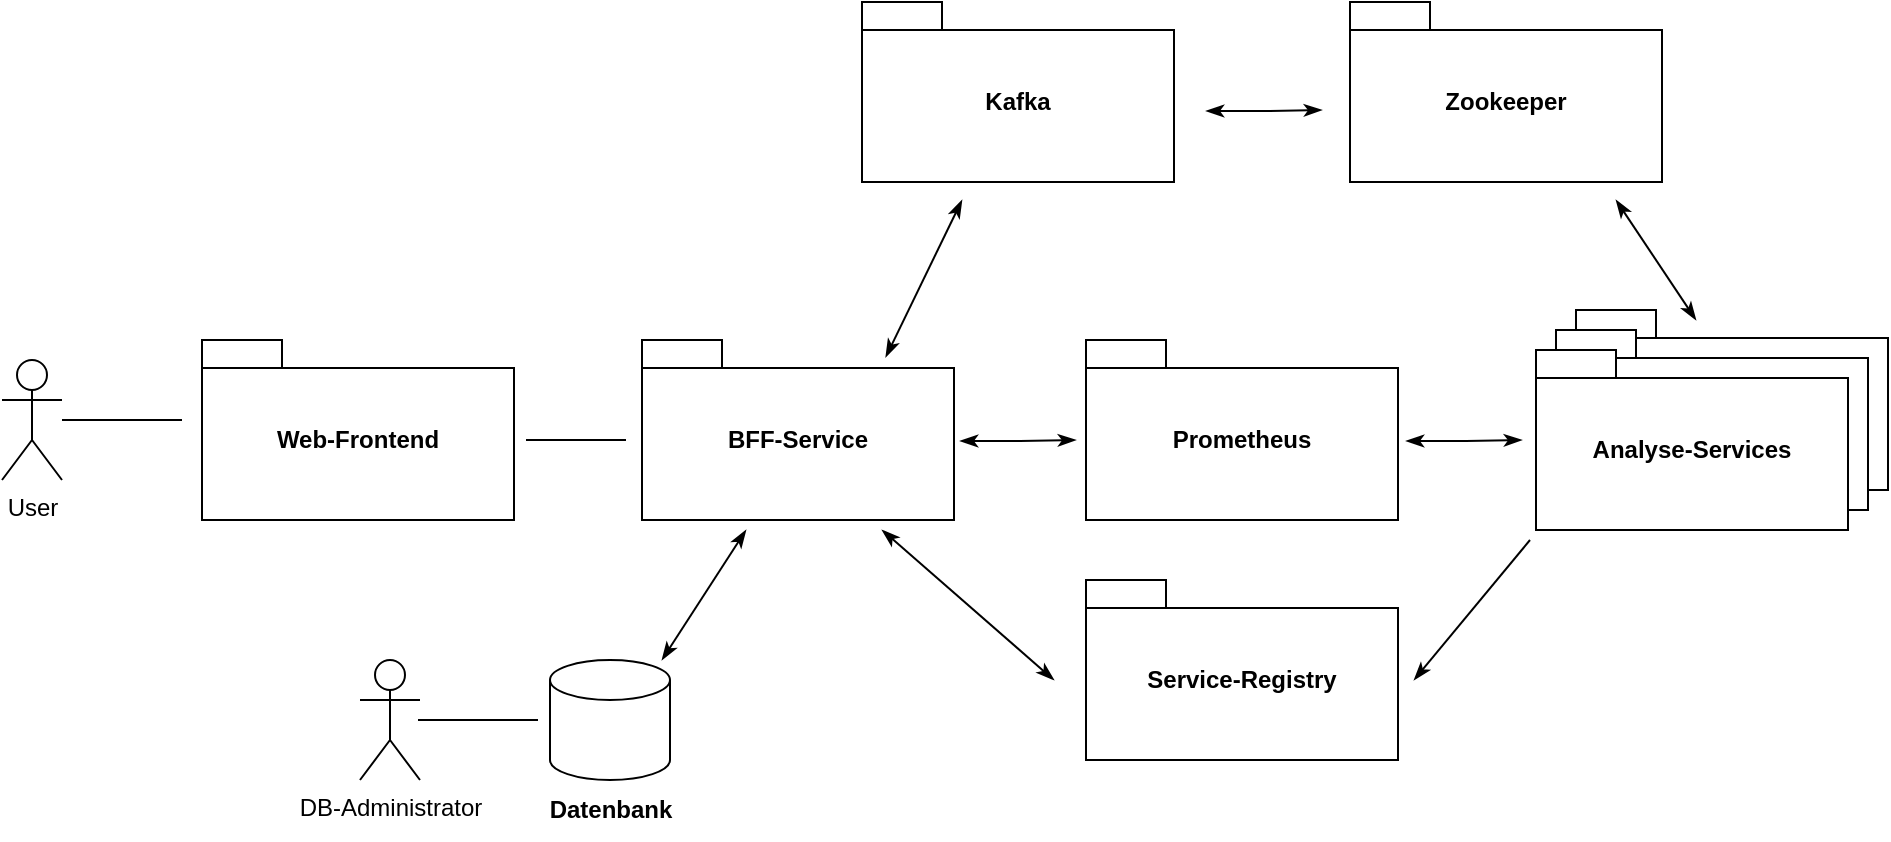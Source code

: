 <mxfile version="24.7.8">
  <diagram name="Seite-1" id="Q_oj2abkLZ0RxLxjyU_P">
    <mxGraphModel dx="1434" dy="839" grid="1" gridSize="10" guides="1" tooltips="1" connect="1" arrows="1" fold="1" page="1" pageScale="1" pageWidth="827" pageHeight="1169" math="0" shadow="0">
      <root>
        <mxCell id="0" />
        <mxCell id="1" parent="0" />
        <mxCell id="vEGXb_c6ASutbA3VxgLz-1" value="Kafka" style="shape=folder;fontStyle=1;spacingTop=10;tabWidth=40;tabHeight=14;tabPosition=left;html=1;whiteSpace=wrap;" parent="1" vertex="1">
          <mxGeometry x="464" y="181" width="156" height="90" as="geometry" />
        </mxCell>
        <mxCell id="vEGXb_c6ASutbA3VxgLz-5" style="rounded=0;orthogonalLoop=1;jettySize=auto;html=1;endArrow=none;endFill=0;" parent="1" source="vEGXb_c6ASutbA3VxgLz-2" edge="1">
          <mxGeometry relative="1" as="geometry">
            <mxPoint x="124" y="390" as="targetPoint" />
          </mxGeometry>
        </mxCell>
        <mxCell id="vEGXb_c6ASutbA3VxgLz-2" value="User" style="shape=umlActor;verticalLabelPosition=bottom;verticalAlign=top;html=1;" parent="1" vertex="1">
          <mxGeometry x="34" y="360" width="30" height="60" as="geometry" />
        </mxCell>
        <mxCell id="vEGXb_c6ASutbA3VxgLz-3" style="edgeStyle=orthogonalEdgeStyle;rounded=0;orthogonalLoop=1;jettySize=auto;html=1;exitX=0.5;exitY=1;exitDx=0;exitDy=0;exitPerimeter=0;" parent="1" source="vEGXb_c6ASutbA3VxgLz-1" target="vEGXb_c6ASutbA3VxgLz-1" edge="1">
          <mxGeometry relative="1" as="geometry" />
        </mxCell>
        <mxCell id="vEGXb_c6ASutbA3VxgLz-4" value="Web-Frontend" style="shape=folder;fontStyle=1;spacingTop=10;tabWidth=40;tabHeight=14;tabPosition=left;html=1;whiteSpace=wrap;" parent="1" vertex="1">
          <mxGeometry x="134" y="350" width="156" height="90" as="geometry" />
        </mxCell>
        <mxCell id="vEGXb_c6ASutbA3VxgLz-6" value="BFF-Service" style="shape=folder;fontStyle=1;spacingTop=10;tabWidth=40;tabHeight=14;tabPosition=left;html=1;whiteSpace=wrap;" parent="1" vertex="1">
          <mxGeometry x="354" y="350" width="156" height="90" as="geometry" />
        </mxCell>
        <mxCell id="vEGXb_c6ASutbA3VxgLz-10" value="" style="group" parent="1" vertex="1" connectable="0">
          <mxGeometry x="801" y="335" width="176" height="110" as="geometry" />
        </mxCell>
        <mxCell id="vEGXb_c6ASutbA3VxgLz-7" value="Algorithmen" style="shape=folder;fontStyle=1;spacingTop=10;tabWidth=40;tabHeight=14;tabPosition=left;html=1;whiteSpace=wrap;" parent="vEGXb_c6ASutbA3VxgLz-10" vertex="1">
          <mxGeometry x="20" width="156" height="90" as="geometry" />
        </mxCell>
        <mxCell id="vEGXb_c6ASutbA3VxgLz-8" value="Algorithmen" style="shape=folder;fontStyle=1;spacingTop=10;tabWidth=40;tabHeight=14;tabPosition=left;html=1;whiteSpace=wrap;" parent="vEGXb_c6ASutbA3VxgLz-10" vertex="1">
          <mxGeometry x="10" y="10" width="156" height="90" as="geometry" />
        </mxCell>
        <mxCell id="vEGXb_c6ASutbA3VxgLz-9" value="Analyse-Services" style="shape=folder;fontStyle=1;spacingTop=10;tabWidth=40;tabHeight=14;tabPosition=left;html=1;whiteSpace=wrap;" parent="vEGXb_c6ASutbA3VxgLz-10" vertex="1">
          <mxGeometry y="20" width="156" height="90" as="geometry" />
        </mxCell>
        <mxCell id="vEGXb_c6ASutbA3VxgLz-11" value="Service-Registry" style="shape=folder;fontStyle=1;spacingTop=10;tabWidth=40;tabHeight=14;tabPosition=left;html=1;whiteSpace=wrap;" parent="1" vertex="1">
          <mxGeometry x="576" y="470" width="156" height="90" as="geometry" />
        </mxCell>
        <mxCell id="vEGXb_c6ASutbA3VxgLz-12" style="rounded=0;orthogonalLoop=1;jettySize=auto;html=1;endArrow=none;endFill=0;" parent="1" edge="1">
          <mxGeometry relative="1" as="geometry">
            <mxPoint x="346" y="400" as="targetPoint" />
            <mxPoint x="296" y="400" as="sourcePoint" />
          </mxGeometry>
        </mxCell>
        <mxCell id="vEGXb_c6ASutbA3VxgLz-13" style="rounded=0;orthogonalLoop=1;jettySize=auto;html=1;endArrow=classicThin;endFill=1;startArrow=classicThin;startFill=1;entryX=0.781;entryY=0.096;entryDx=0;entryDy=0;entryPerimeter=0;" parent="1" target="vEGXb_c6ASutbA3VxgLz-6" edge="1">
          <mxGeometry relative="1" as="geometry">
            <mxPoint x="434" y="340" as="targetPoint" />
            <mxPoint x="514" y="280" as="sourcePoint" />
          </mxGeometry>
        </mxCell>
        <mxCell id="vEGXb_c6ASutbA3VxgLz-14" style="rounded=0;orthogonalLoop=1;jettySize=auto;html=1;endArrow=classicThin;endFill=1;startArrow=classicThin;startFill=1;" parent="1" edge="1">
          <mxGeometry relative="1" as="geometry">
            <mxPoint x="881" y="340" as="targetPoint" />
            <mxPoint x="841" y="280" as="sourcePoint" />
          </mxGeometry>
        </mxCell>
        <mxCell id="vEGXb_c6ASutbA3VxgLz-15" style="rounded=0;orthogonalLoop=1;jettySize=auto;html=1;endArrow=classicThin;endFill=1;startArrow=classicThin;startFill=1;" parent="1" edge="1">
          <mxGeometry relative="1" as="geometry">
            <mxPoint x="560" y="520" as="targetPoint" />
            <mxPoint x="474" y="445" as="sourcePoint" />
          </mxGeometry>
        </mxCell>
        <mxCell id="vEGXb_c6ASutbA3VxgLz-16" style="rounded=0;orthogonalLoop=1;jettySize=auto;html=1;endArrow=classicThin;endFill=1;startArrow=none;startFill=0;" parent="1" edge="1">
          <mxGeometry relative="1" as="geometry">
            <mxPoint x="740" y="520" as="targetPoint" />
            <mxPoint x="798" y="450" as="sourcePoint" />
          </mxGeometry>
        </mxCell>
        <mxCell id="vEGXb_c6ASutbA3VxgLz-17" value="" style="strokeWidth=1;html=1;shape=mxgraph.flowchart.database;whiteSpace=wrap;" parent="1" vertex="1">
          <mxGeometry x="308" y="510" width="60" height="60" as="geometry" />
        </mxCell>
        <mxCell id="vEGXb_c6ASutbA3VxgLz-20" style="rounded=0;orthogonalLoop=1;jettySize=auto;html=1;endArrow=classicThin;endFill=1;startArrow=classicThin;startFill=1;entryX=0.933;entryY=0;entryDx=0;entryDy=0;entryPerimeter=0;" parent="1" target="vEGXb_c6ASutbA3VxgLz-17" edge="1">
          <mxGeometry relative="1" as="geometry">
            <mxPoint x="368" y="524" as="targetPoint" />
            <mxPoint x="406" y="445" as="sourcePoint" />
          </mxGeometry>
        </mxCell>
        <mxCell id="vEGXb_c6ASutbA3VxgLz-22" value="DB-Administrator" style="shape=umlActor;verticalLabelPosition=bottom;verticalAlign=top;html=1;" parent="1" vertex="1">
          <mxGeometry x="213" y="510" width="30" height="60" as="geometry" />
        </mxCell>
        <mxCell id="vEGXb_c6ASutbA3VxgLz-26" value="&lt;b&gt;Datenbank&lt;/b&gt;" style="text;html=1;align=center;verticalAlign=middle;resizable=0;points=[];autosize=1;strokeColor=none;fillColor=none;" parent="1" vertex="1">
          <mxGeometry x="298" y="570" width="80" height="30" as="geometry" />
        </mxCell>
        <mxCell id="vEGXb_c6ASutbA3VxgLz-27" style="rounded=0;orthogonalLoop=1;jettySize=auto;html=1;endArrow=none;endFill=0;" parent="1" edge="1">
          <mxGeometry relative="1" as="geometry">
            <mxPoint x="302" y="540" as="targetPoint" />
            <mxPoint x="242" y="540" as="sourcePoint" />
          </mxGeometry>
        </mxCell>
        <mxCell id="fle0HUZwvKdpkRu6macA-1" value="Prometheus" style="shape=folder;fontStyle=1;spacingTop=10;tabWidth=40;tabHeight=14;tabPosition=left;html=1;whiteSpace=wrap;" vertex="1" parent="1">
          <mxGeometry x="576" y="350" width="156" height="90" as="geometry" />
        </mxCell>
        <mxCell id="fle0HUZwvKdpkRu6macA-2" value="Zookeeper" style="shape=folder;fontStyle=1;spacingTop=10;tabWidth=40;tabHeight=14;tabPosition=left;html=1;whiteSpace=wrap;" vertex="1" parent="1">
          <mxGeometry x="708" y="181" width="156" height="90" as="geometry" />
        </mxCell>
        <mxCell id="fle0HUZwvKdpkRu6macA-3" style="rounded=0;orthogonalLoop=1;jettySize=auto;html=1;endArrow=classicThin;endFill=1;startArrow=classicThin;startFill=1;" edge="1" parent="1">
          <mxGeometry relative="1" as="geometry">
            <mxPoint x="513" y="400.5" as="targetPoint" />
            <mxPoint x="571" y="400" as="sourcePoint" />
            <Array as="points">
              <mxPoint x="543" y="400.5" />
            </Array>
          </mxGeometry>
        </mxCell>
        <mxCell id="fle0HUZwvKdpkRu6macA-5" style="rounded=0;orthogonalLoop=1;jettySize=auto;html=1;endArrow=classicThin;endFill=1;startArrow=classicThin;startFill=1;" edge="1" parent="1">
          <mxGeometry relative="1" as="geometry">
            <mxPoint x="736" y="400.5" as="targetPoint" />
            <mxPoint x="794" y="400" as="sourcePoint" />
            <Array as="points">
              <mxPoint x="766" y="400.5" />
            </Array>
          </mxGeometry>
        </mxCell>
        <mxCell id="fle0HUZwvKdpkRu6macA-6" style="rounded=0;orthogonalLoop=1;jettySize=auto;html=1;endArrow=classicThin;endFill=1;startArrow=classicThin;startFill=1;" edge="1" parent="1">
          <mxGeometry relative="1" as="geometry">
            <mxPoint x="636" y="235.5" as="targetPoint" />
            <mxPoint x="694" y="235" as="sourcePoint" />
            <Array as="points">
              <mxPoint x="666" y="235.5" />
            </Array>
          </mxGeometry>
        </mxCell>
      </root>
    </mxGraphModel>
  </diagram>
</mxfile>
